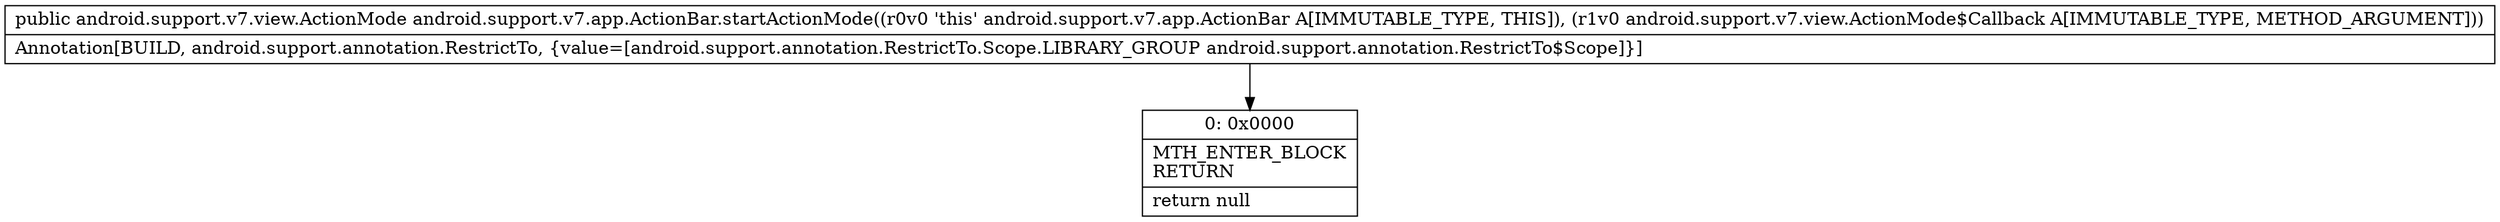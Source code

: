 digraph "CFG forandroid.support.v7.app.ActionBar.startActionMode(Landroid\/support\/v7\/view\/ActionMode$Callback;)Landroid\/support\/v7\/view\/ActionMode;" {
Node_0 [shape=record,label="{0\:\ 0x0000|MTH_ENTER_BLOCK\lRETURN\l|return null\l}"];
MethodNode[shape=record,label="{public android.support.v7.view.ActionMode android.support.v7.app.ActionBar.startActionMode((r0v0 'this' android.support.v7.app.ActionBar A[IMMUTABLE_TYPE, THIS]), (r1v0 android.support.v7.view.ActionMode$Callback A[IMMUTABLE_TYPE, METHOD_ARGUMENT]))  | Annotation[BUILD, android.support.annotation.RestrictTo, \{value=[android.support.annotation.RestrictTo.Scope.LIBRARY_GROUP android.support.annotation.RestrictTo$Scope]\}]\l}"];
MethodNode -> Node_0;
}

